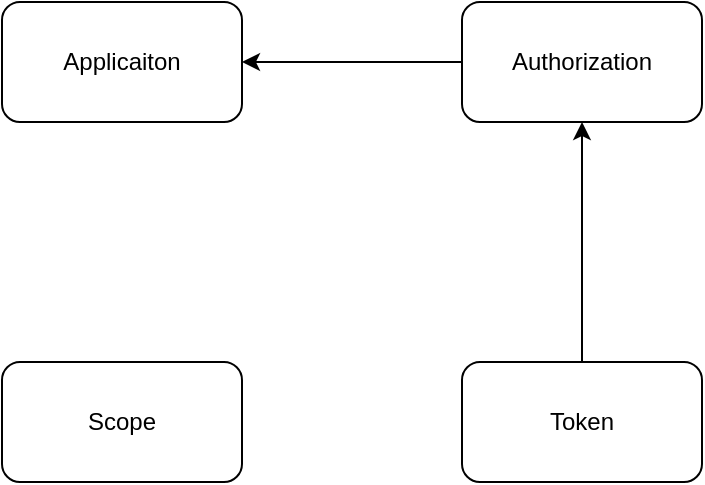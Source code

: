 ﻿<mxfile>
    <diagram id="pFdjwP7kxmKwl5WC19Fp" name="第 1 页">
        <mxGraphModel dx="769" dy="654" grid="1" gridSize="10" guides="1" tooltips="1" connect="1" arrows="1" fold="1" page="1" pageScale="1" pageWidth="827" pageHeight="1169" math="0" shadow="0">
            <root>
                <mxCell id="0"/>
                <mxCell id="1" parent="0"/>
                <mxCell id="2" value="Applicaiton" style="rounded=1;whiteSpace=wrap;html=1;" vertex="1" parent="1">
                    <mxGeometry x="60" y="150" width="120" height="60" as="geometry"/>
                </mxCell>
                <mxCell id="9" style="edgeStyle=none;html=1;exitX=0;exitY=0.5;exitDx=0;exitDy=0;entryX=1;entryY=0.5;entryDx=0;entryDy=0;" edge="1" parent="1" source="3" target="2">
                    <mxGeometry relative="1" as="geometry"/>
                </mxCell>
                <mxCell id="3" value="Authorization" style="rounded=1;whiteSpace=wrap;html=1;" vertex="1" parent="1">
                    <mxGeometry x="290" y="150" width="120" height="60" as="geometry"/>
                </mxCell>
                <mxCell id="7" style="edgeStyle=none;html=1;exitX=0.5;exitY=0;exitDx=0;exitDy=0;entryX=0.5;entryY=1;entryDx=0;entryDy=0;" edge="1" parent="1" source="6" target="3">
                    <mxGeometry relative="1" as="geometry"/>
                </mxCell>
                <mxCell id="6" value="Token" style="rounded=1;whiteSpace=wrap;html=1;" vertex="1" parent="1">
                    <mxGeometry x="290" y="330" width="120" height="60" as="geometry"/>
                </mxCell>
                <mxCell id="10" value="Scope" style="rounded=1;whiteSpace=wrap;html=1;" vertex="1" parent="1">
                    <mxGeometry x="60" y="330" width="120" height="60" as="geometry"/>
                </mxCell>
            </root>
        </mxGraphModel>
    </diagram>
</mxfile>